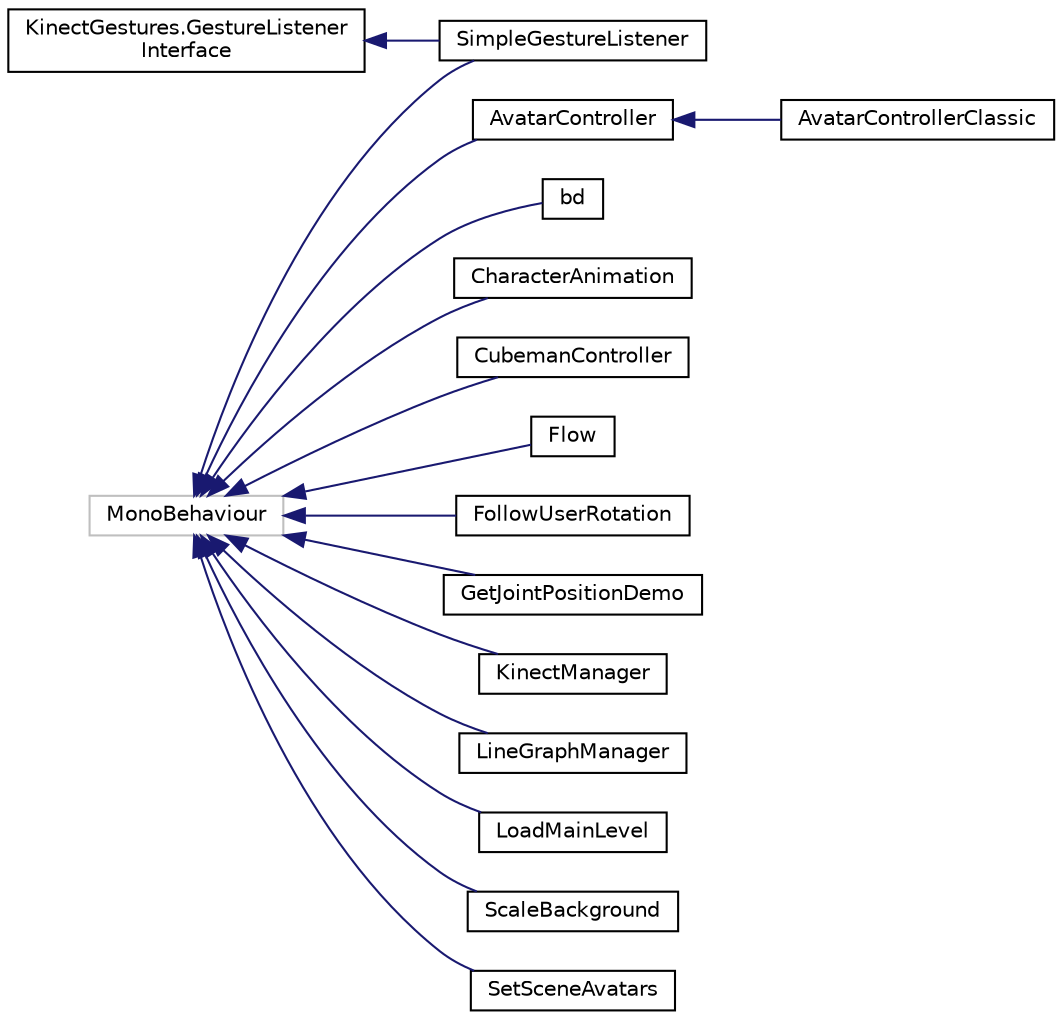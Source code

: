 digraph "Graphical Class Hierarchy"
{
  edge [fontname="Helvetica",fontsize="10",labelfontname="Helvetica",labelfontsize="10"];
  node [fontname="Helvetica",fontsize="10",shape=record];
  rankdir="LR";
  Node48 [label="KinectGestures.GestureListener\lInterface",height=0.2,width=0.4,color="black", fillcolor="white", style="filled",URL="$interface_kinect_gestures_1_1_gesture_listener_interface.html"];
  Node48 -> Node41 [dir="back",color="midnightblue",fontsize="10",style="solid",fontname="Helvetica"];
  Node41 [label="SimpleGestureListener",height=0.2,width=0.4,color="black", fillcolor="white", style="filled",URL="$class_simple_gesture_listener.html"];
  Node27 [label="MonoBehaviour",height=0.2,width=0.4,color="grey75", fillcolor="white", style="filled"];
  Node27 -> Node0 [dir="back",color="midnightblue",fontsize="10",style="solid",fontname="Helvetica"];
  Node0 [label="AvatarController",height=0.2,width=0.4,color="black", fillcolor="white", style="filled",URL="$class_avatar_controller.html"];
  Node0 -> Node1 [dir="back",color="midnightblue",fontsize="10",style="solid",fontname="Helvetica"];
  Node1 [label="AvatarControllerClassic",height=0.2,width=0.4,color="black", fillcolor="white", style="filled",URL="$class_avatar_controller_classic.html"];
  Node27 -> Node30 [dir="back",color="midnightblue",fontsize="10",style="solid",fontname="Helvetica"];
  Node30 [label="bd",height=0.2,width=0.4,color="black", fillcolor="white", style="filled",URL="$classbd.html"];
  Node27 -> Node31 [dir="back",color="midnightblue",fontsize="10",style="solid",fontname="Helvetica"];
  Node31 [label="CharacterAnimation",height=0.2,width=0.4,color="black", fillcolor="white", style="filled",URL="$class_character_animation.html"];
  Node27 -> Node32 [dir="back",color="midnightblue",fontsize="10",style="solid",fontname="Helvetica"];
  Node32 [label="CubemanController",height=0.2,width=0.4,color="black", fillcolor="white", style="filled",URL="$class_cubeman_controller.html"];
  Node27 -> Node33 [dir="back",color="midnightblue",fontsize="10",style="solid",fontname="Helvetica"];
  Node33 [label="Flow",height=0.2,width=0.4,color="black", fillcolor="white", style="filled",URL="$class_flow.html"];
  Node27 -> Node34 [dir="back",color="midnightblue",fontsize="10",style="solid",fontname="Helvetica"];
  Node34 [label="FollowUserRotation",height=0.2,width=0.4,color="black", fillcolor="white", style="filled",URL="$class_follow_user_rotation.html"];
  Node27 -> Node35 [dir="back",color="midnightblue",fontsize="10",style="solid",fontname="Helvetica"];
  Node35 [label="GetJointPositionDemo",height=0.2,width=0.4,color="black", fillcolor="white", style="filled",URL="$class_get_joint_position_demo.html"];
  Node27 -> Node36 [dir="back",color="midnightblue",fontsize="10",style="solid",fontname="Helvetica"];
  Node36 [label="KinectManager",height=0.2,width=0.4,color="black", fillcolor="white", style="filled",URL="$class_kinect_manager.html"];
  Node27 -> Node37 [dir="back",color="midnightblue",fontsize="10",style="solid",fontname="Helvetica"];
  Node37 [label="LineGraphManager",height=0.2,width=0.4,color="black", fillcolor="white", style="filled",URL="$class_line_graph_manager.html"];
  Node27 -> Node38 [dir="back",color="midnightblue",fontsize="10",style="solid",fontname="Helvetica"];
  Node38 [label="LoadMainLevel",height=0.2,width=0.4,color="black", fillcolor="white", style="filled",URL="$class_load_main_level.html"];
  Node27 -> Node39 [dir="back",color="midnightblue",fontsize="10",style="solid",fontname="Helvetica"];
  Node39 [label="ScaleBackground",height=0.2,width=0.4,color="black", fillcolor="white", style="filled",URL="$class_scale_background.html"];
  Node27 -> Node40 [dir="back",color="midnightblue",fontsize="10",style="solid",fontname="Helvetica"];
  Node40 [label="SetSceneAvatars",height=0.2,width=0.4,color="black", fillcolor="white", style="filled",URL="$class_set_scene_avatars.html"];
  Node27 -> Node41 [dir="back",color="midnightblue",fontsize="10",style="solid",fontname="Helvetica"];
}
